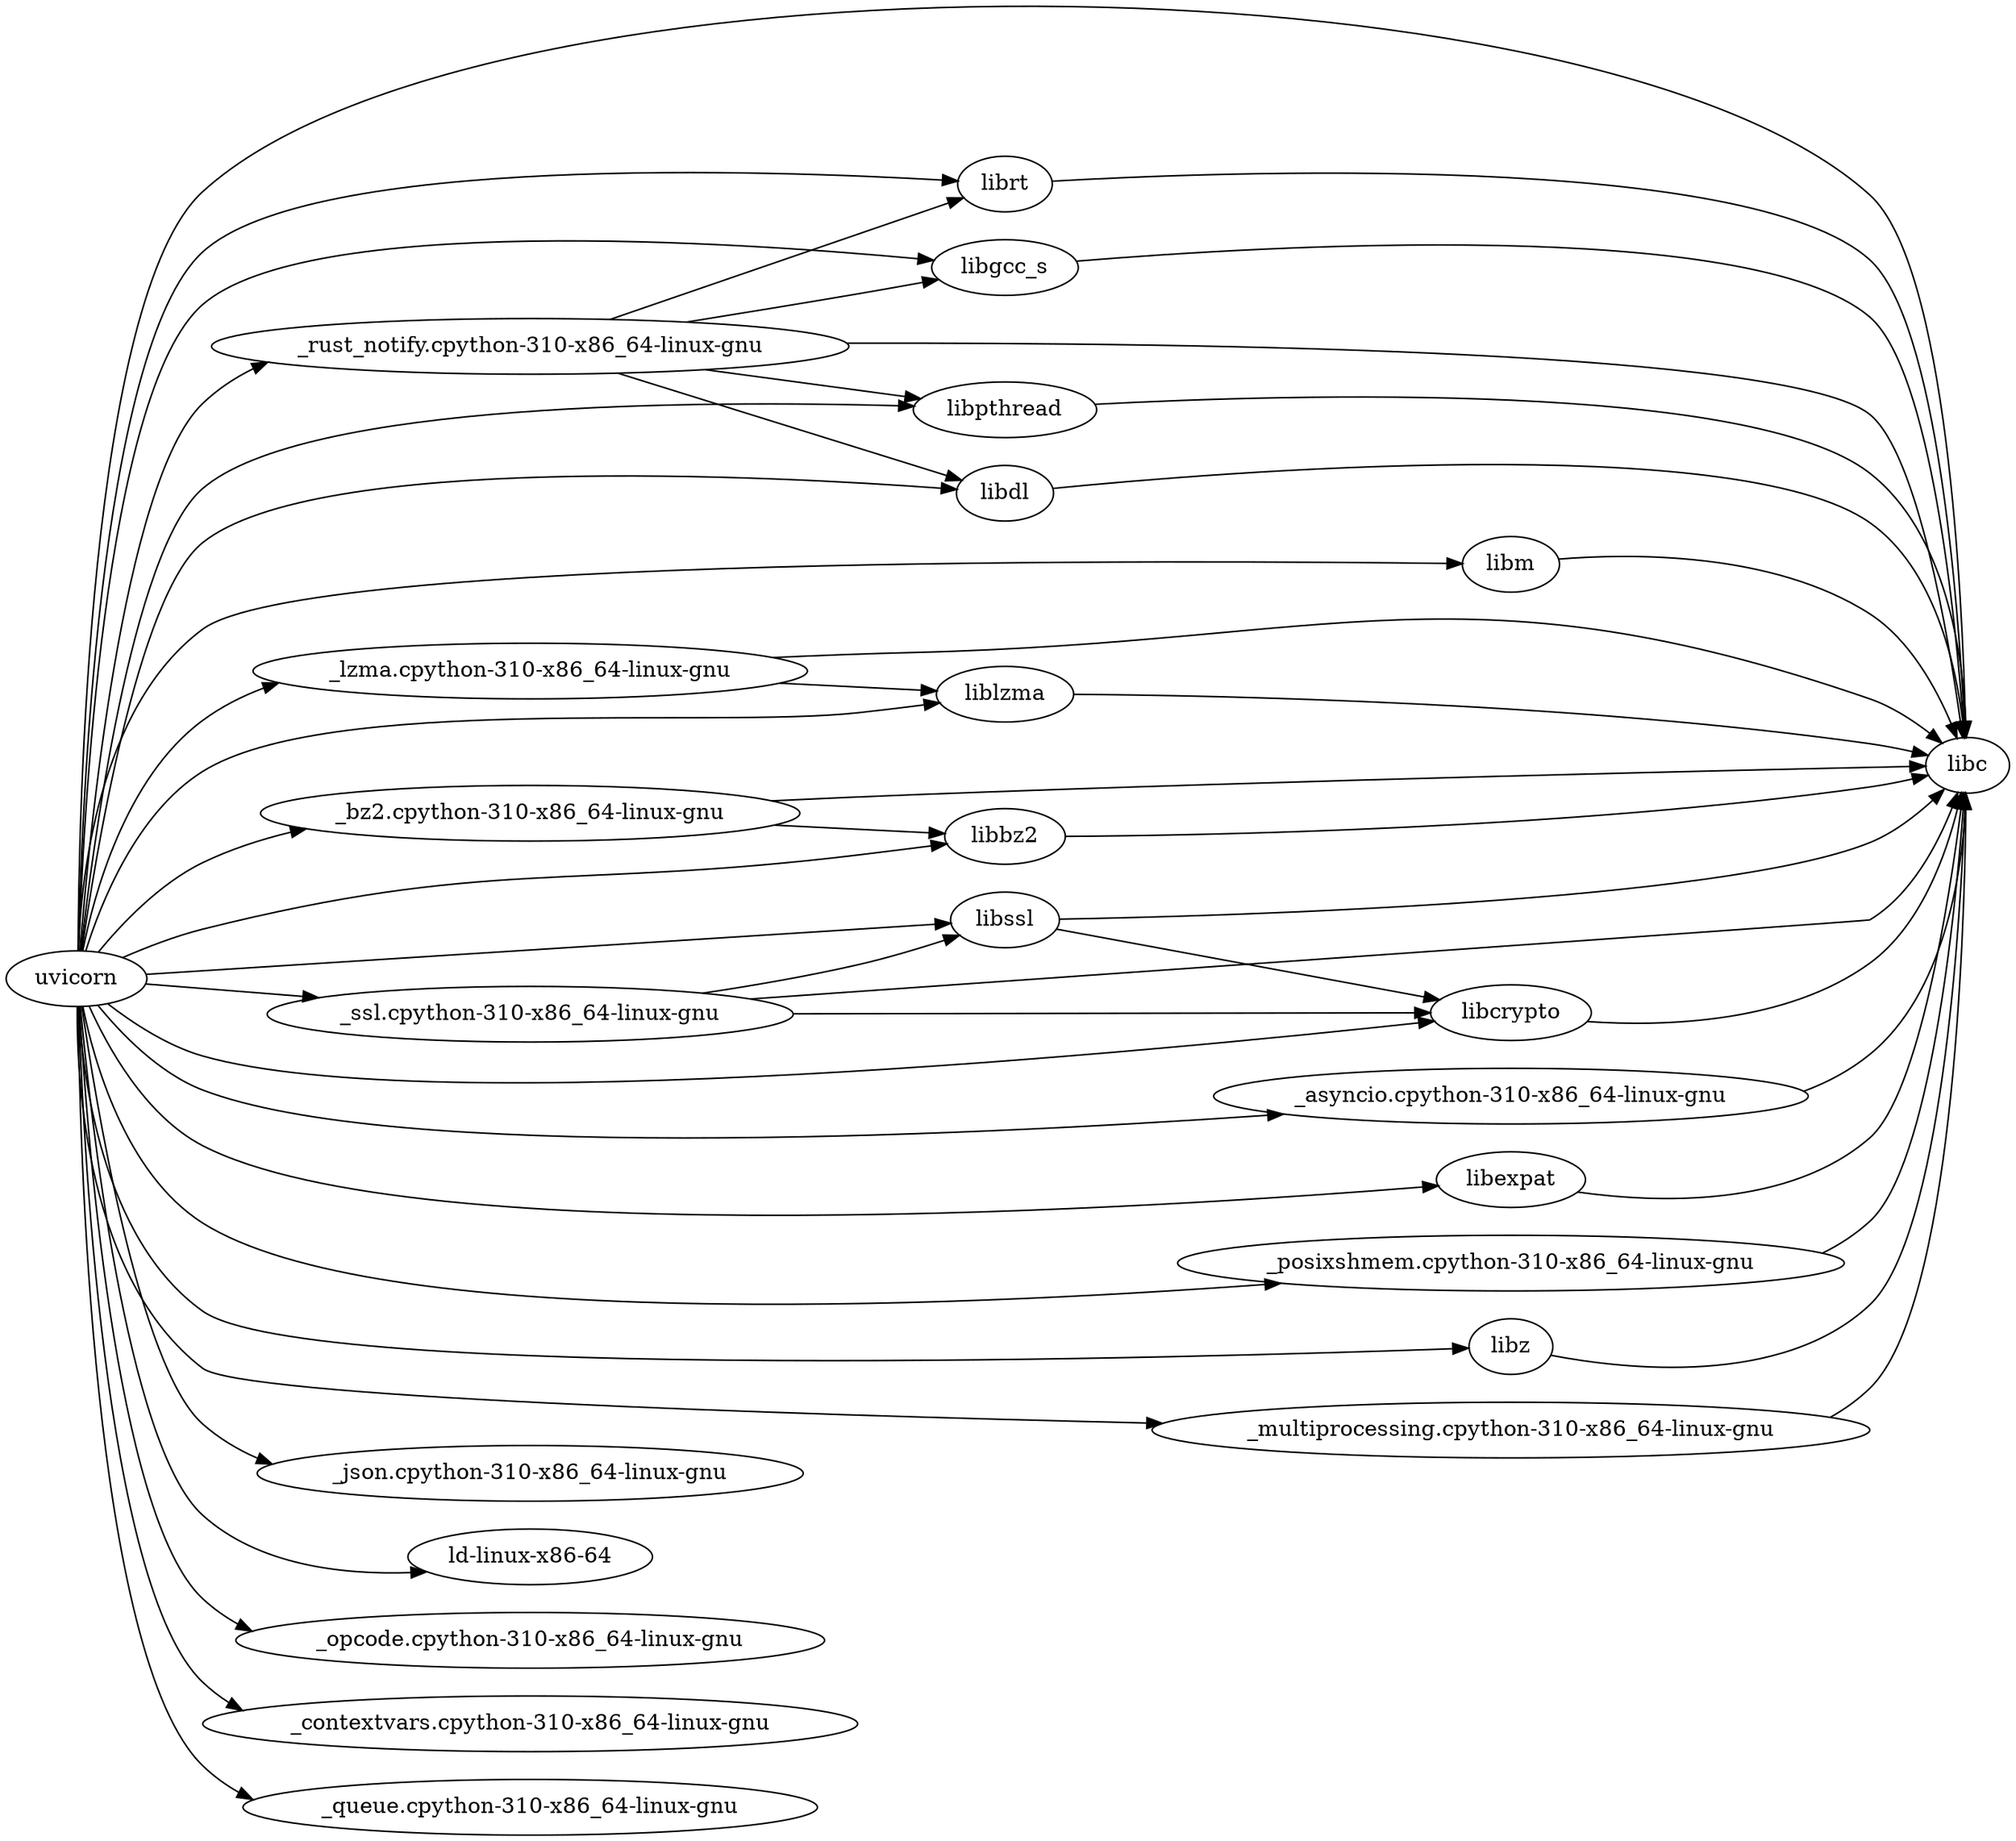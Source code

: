 digraph G {
  rankdir = LR;
"uvicorn" -> "_rust_notify.cpython-310-x86_64-linux-gnu"
"uvicorn" -> "_lzma.cpython-310-x86_64-linux-gnu"
"uvicorn" -> "libssl"
"librt" -> "libc"
"libm" -> "libc"
"uvicorn" -> "libm"
"libgcc_s" -> "libc"
"_bz2.cpython-310-x86_64-linux-gnu" -> "libbz2"
"uvicorn" -> "libpthread"
"_rust_notify.cpython-310-x86_64-linux-gnu" -> "libc"
"uvicorn" -> "libbz2"
"uvicorn" -> "_ssl.cpython-310-x86_64-linux-gnu"
"_ssl.cpython-310-x86_64-linux-gnu" -> "libc"
"_rust_notify.cpython-310-x86_64-linux-gnu" -> "libdl"
"libdl" -> "libc"
"liblzma" -> "libc"
"uvicorn" -> "_asyncio.cpython-310-x86_64-linux-gnu"
"_lzma.cpython-310-x86_64-linux-gnu" -> "liblzma"
"_rust_notify.cpython-310-x86_64-linux-gnu" -> "libgcc_s"
"_rust_notify.cpython-310-x86_64-linux-gnu" -> "librt"
"libbz2" -> "libc"
"libcrypto" -> "libc"
"libexpat" -> "libc"
"_posixshmem.cpython-310-x86_64-linux-gnu" -> "libc"
"libpthread" -> "libc"
"libssl" -> "libc"
"uvicorn" -> "libc"
"_bz2.cpython-310-x86_64-linux-gnu" -> "libc"
"uvicorn" -> "_posixshmem.cpython-310-x86_64-linux-gnu"
"_ssl.cpython-310-x86_64-linux-gnu" -> "libcrypto"
"uvicorn" -> "_json.cpython-310-x86_64-linux-gnu"
"uvicorn" -> "libdl"
"uvicorn" -> "liblzma"
"uvicorn" -> "ld-linux-x86-64"
"uvicorn" -> "_bz2.cpython-310-x86_64-linux-gnu"
"libz" -> "libc"
"uvicorn" -> "_opcode.cpython-310-x86_64-linux-gnu"
"_multiprocessing.cpython-310-x86_64-linux-gnu" -> "libc"
"_ssl.cpython-310-x86_64-linux-gnu" -> "libssl"
"uvicorn" -> "libgcc_s"
"uvicorn" -> "librt"
"_asyncio.cpython-310-x86_64-linux-gnu" -> "libc"
"uvicorn" -> "_contextvars.cpython-310-x86_64-linux-gnu"
"libssl" -> "libcrypto"
"_lzma.cpython-310-x86_64-linux-gnu" -> "libc"
"uvicorn" -> "libz"
"uvicorn" -> "_multiprocessing.cpython-310-x86_64-linux-gnu"
"uvicorn" -> "libcrypto"
"uvicorn" -> "_queue.cpython-310-x86_64-linux-gnu"
"_rust_notify.cpython-310-x86_64-linux-gnu" -> "libpthread"
"uvicorn" -> "libexpat"
}
